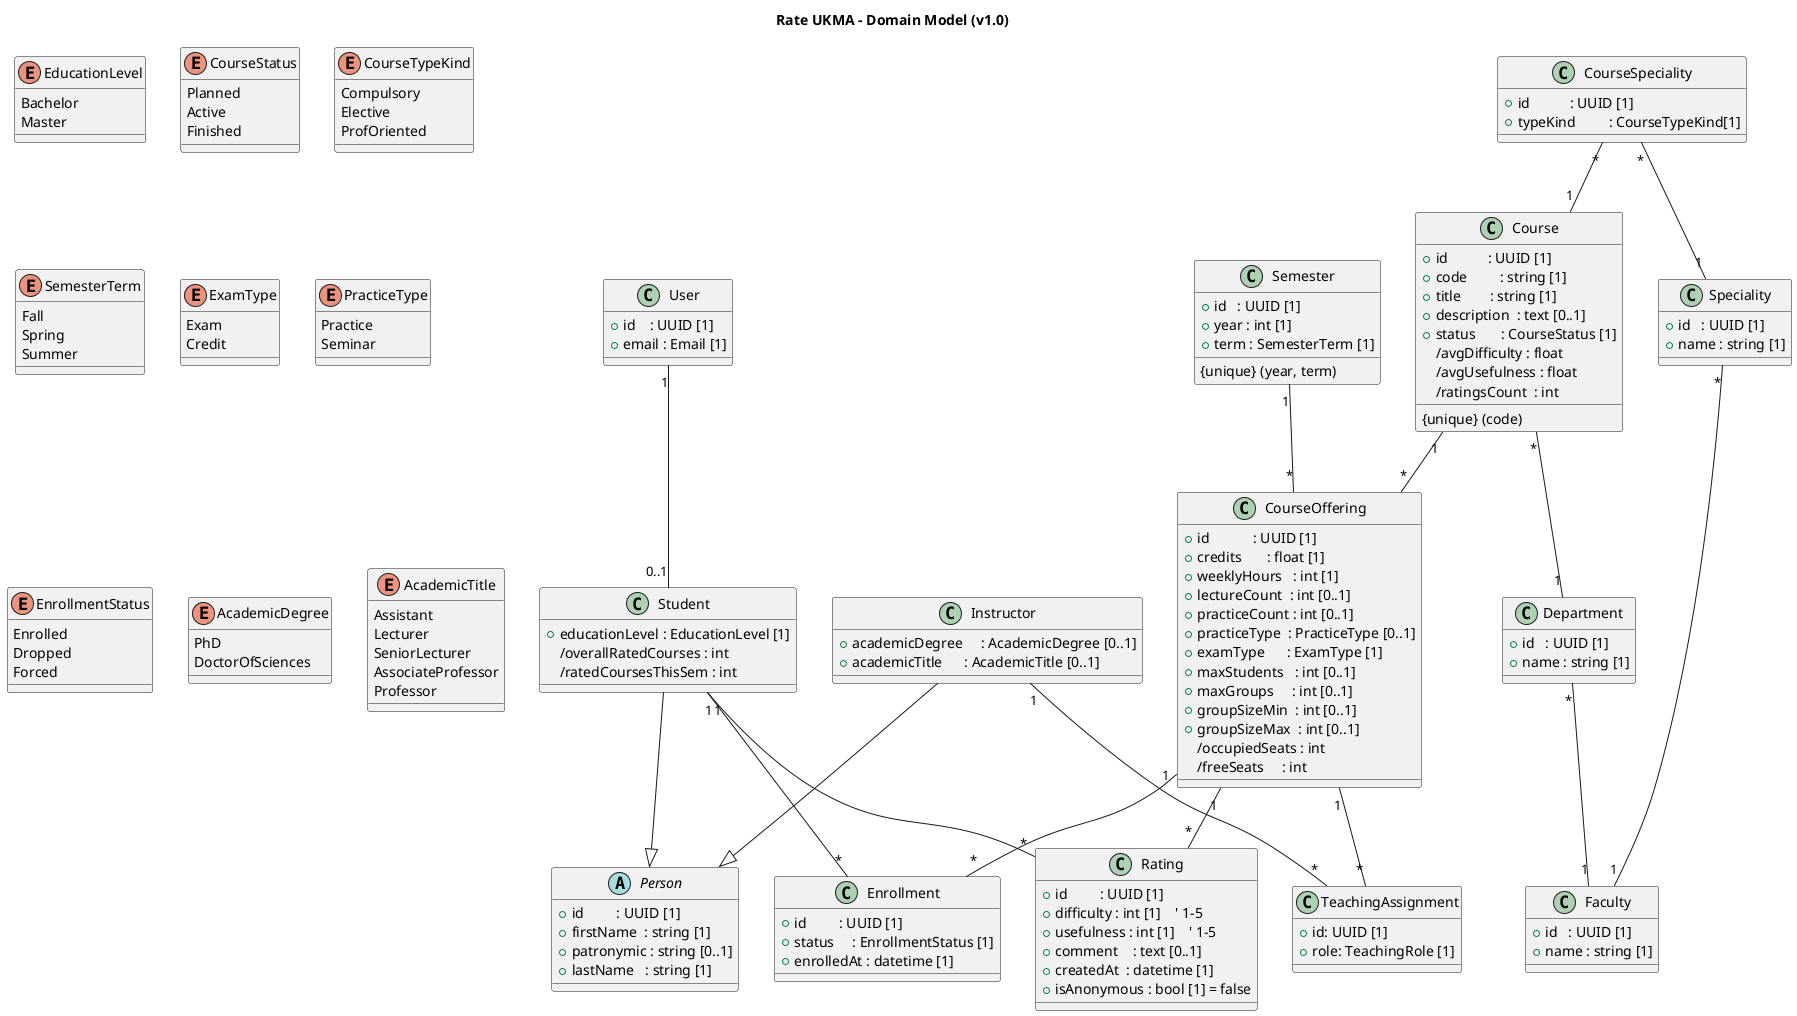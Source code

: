 @startuml core-domain-model
title Rate UKMA – Domain Model (v1.0)

class User {
  +id    : UUID [1]
  +email : Email [1]
}

abstract class Person {
  +id         : UUID [1]
  +firstName  : string [1]
  +patronymic : string [0..1]
  +lastName   : string [1]
}

class Student {
  +educationLevel : EducationLevel [1]
  /overallRatedCourses : int
  /ratedCoursesThisSem : int
}
User "1" -- "0..1" Student
Student --|> Person

class Instructor {
  +academicDegree     : AcademicDegree [0..1]
  +academicTitle      : AcademicTitle [0..1]
}
Instructor --|> Person

class Faculty {
  +id   : UUID [1]
  +name : string [1]
}

class Department {
  +id   : UUID [1]
  +name : string [1]
}
Department "*" -- "1" Faculty

class Speciality {
  +id   : UUID [1]
  +name : string [1]
}
Speciality "*" -- "1" Faculty

class Course {
  +id           : UUID [1]
  +code         : string [1]
  +title        : string [1]
  +description  : text [0..1]
  +status       : CourseStatus [1]
  /avgDifficulty : float
  /avgUsefulness : float
  /ratingsCount  : int
  {unique} (code)
}
Course "*" -- "1" Department

class CourseSpeciality {
  +id           : UUID [1]
  +typeKind         : CourseTypeKind[1]
}
CourseSpeciality "*" -- "1" Course
CourseSpeciality "*" -- "1" Speciality

class Semester {
  +id   : UUID [1]
  +year : int [1]
  +term : SemesterTerm [1]
  {unique} (year, term)
}

class CourseOffering {
  +id            : UUID [1]
  +credits       : float [1]
  +weeklyHours   : int [1]
  +lectureCount  : int [0..1]
  +practiceCount : int [0..1]
  +practiceType  : PracticeType [0..1]
  +examType      : ExamType [1]
  +maxStudents   : int [0..1]
  +maxGroups     : int [0..1]
  +groupSizeMin  : int [0..1]
  +groupSizeMax  : int [0..1]
  /occupiedSeats : int
  /freeSeats     : int
}
Course "1"   -- "*" CourseOffering
Semester "1" -- "*" CourseOffering

class TeachingAssignment {
  +id: UUID [1]
  +role: TeachingRole [1]
}
CourseOffering "1" -- "*" TeachingAssignment
Instructor "1" -- "*" TeachingAssignment


class Enrollment {
  +id         : UUID [1]
  +status     : EnrollmentStatus [1]
  +enrolledAt : datetime [1]
}
Student "1"        -- "*" Enrollment
CourseOffering "1" -- "*" Enrollment

class Rating {
  +id         : UUID [1]
  +difficulty : int [1]    ' 1–5
  +usefulness : int [1]    ' 1–5
  +comment    : text [0..1]
  +createdAt  : datetime [1]
  +isAnonymous : bool [1] = false
}
Student "1" -- "*" Rating
CourseOffering  "1" -- "*" Rating

enum EducationLevel {
  Bachelor
  Master
}

enum CourseStatus {
  Planned
  Active
  Finished
}

enum CourseTypeKind {
  Compulsory
  Elective
  ProfOriented
}

enum SemesterTerm {
  Fall
  Spring
  Summer
}

enum ExamType {
  Exam
  Credit
}

enum PracticeType {
  Practice
  Seminar
}

enum EnrollmentStatus {
  Enrolled
  Dropped
  Forced
}

enum AcademicDegree {
  PhD
  DoctorOfSciences
}

enum AcademicTitle {
  Assistant
  Lecturer
  SeniorLecturer
  AssociateProfessor   
  Professor            
}

@enduml
